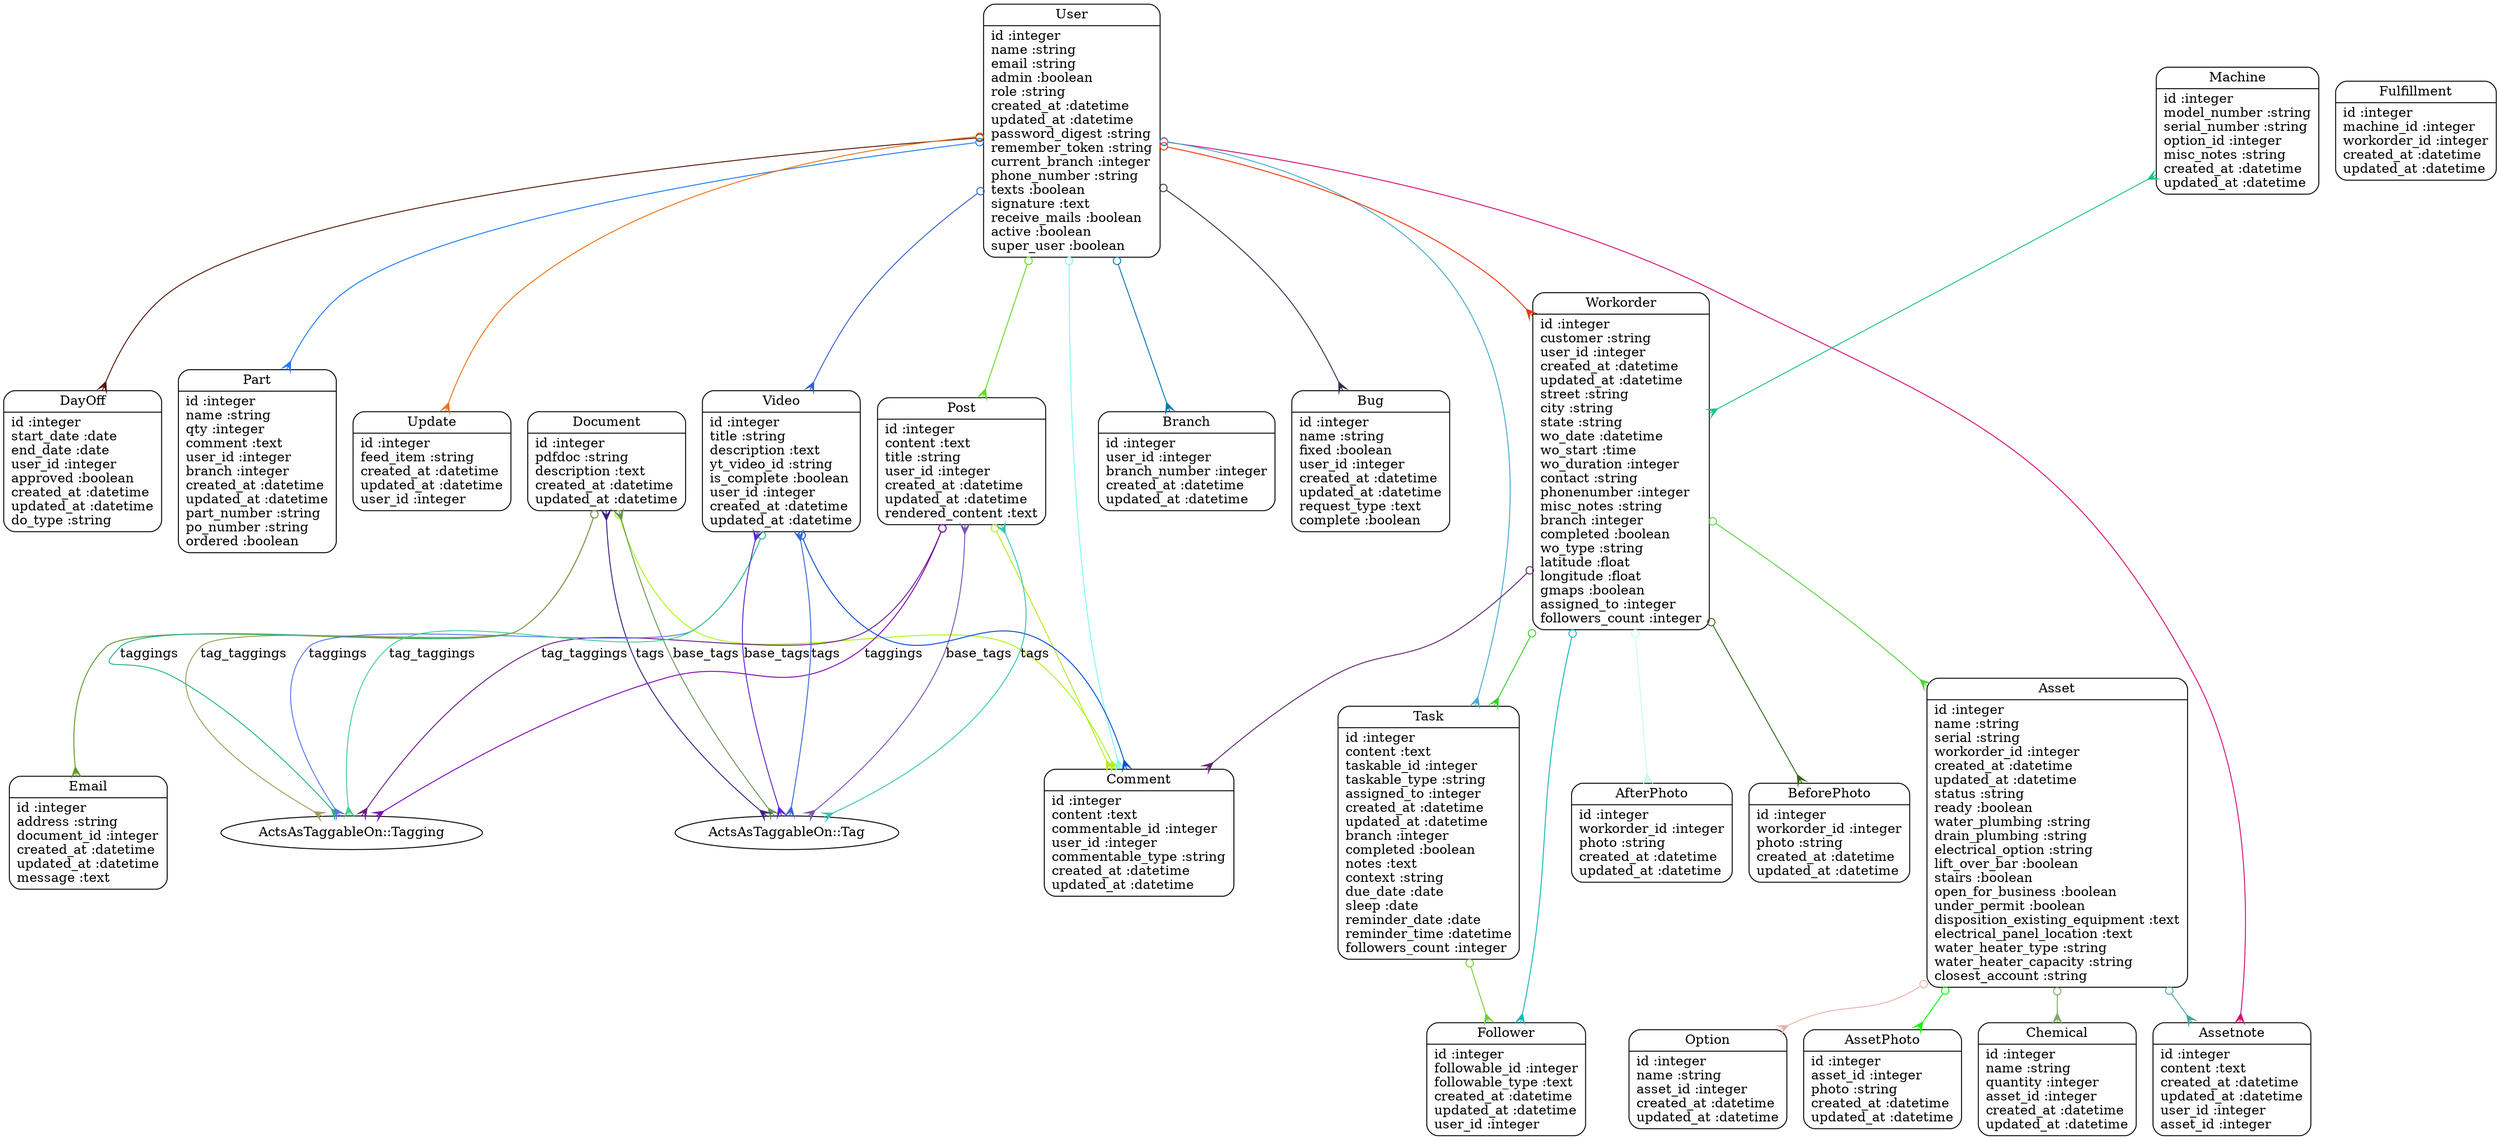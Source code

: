 digraph models_diagram {
	graph[overlap=false, splines=true]
	"AfterPhoto" [shape=Mrecord, label="{AfterPhoto|id :integer\lworkorder_id :integer\lphoto :string\lcreated_at :datetime\lupdated_at :datetime\l}"]
	"Asset" [shape=Mrecord, label="{Asset|id :integer\lname :string\lserial :string\lworkorder_id :integer\lcreated_at :datetime\lupdated_at :datetime\lstatus :string\lready :boolean\lwater_plumbing :string\ldrain_plumbing :string\lelectrical_option :string\llift_over_bar :boolean\lstairs :boolean\lopen_for_business :boolean\lunder_permit :boolean\ldisposition_existing_equipment :text\lelectrical_panel_location :text\lwater_heater_type :string\lwater_heater_capacity :string\lclosest_account :string\l}"]
	"AssetPhoto" [shape=Mrecord, label="{AssetPhoto|id :integer\lasset_id :integer\lphoto :string\lcreated_at :datetime\lupdated_at :datetime\l}"]
	"Assetnote" [shape=Mrecord, label="{Assetnote|id :integer\lcontent :text\lcreated_at :datetime\lupdated_at :datetime\luser_id :integer\lasset_id :integer\l}"]
	"BeforePhoto" [shape=Mrecord, label="{BeforePhoto|id :integer\lworkorder_id :integer\lphoto :string\lcreated_at :datetime\lupdated_at :datetime\l}"]
	"Branch" [shape=Mrecord, label="{Branch|id :integer\luser_id :integer\lbranch_number :integer\lcreated_at :datetime\lupdated_at :datetime\l}"]
	"Bug" [shape=Mrecord, label="{Bug|id :integer\lname :string\lfixed :boolean\luser_id :integer\lcreated_at :datetime\lupdated_at :datetime\lrequest_type :text\lcomplete :boolean\l}"]
	"Chemical" [shape=Mrecord, label="{Chemical|id :integer\lname :string\lquantity :integer\lasset_id :integer\lcreated_at :datetime\lupdated_at :datetime\l}"]
	"Comment" [shape=Mrecord, label="{Comment|id :integer\lcontent :text\lcommentable_id :integer\luser_id :integer\lcommentable_type :string\lcreated_at :datetime\lupdated_at :datetime\l}"]
	"DayOff" [shape=Mrecord, label="{DayOff|id :integer\lstart_date :date\lend_date :date\luser_id :integer\lapproved :boolean\lcreated_at :datetime\lupdated_at :datetime\ldo_type :string\l}"]
	"Document" [shape=Mrecord, label="{Document|id :integer\lpdfdoc :string\ldescription :text\lcreated_at :datetime\lupdated_at :datetime\l}"]
	"Email" [shape=Mrecord, label="{Email|id :integer\laddress :string\ldocument_id :integer\lcreated_at :datetime\lupdated_at :datetime\lmessage :text\l}"]
	"Follower" [shape=Mrecord, label="{Follower|id :integer\lfollowable_id :integer\lfollowable_type :text\lcreated_at :datetime\lupdated_at :datetime\luser_id :integer\l}"]
	"Fulfillment" [shape=Mrecord, label="{Fulfillment|id :integer\lmachine_id :integer\lworkorder_id :integer\lcreated_at :datetime\lupdated_at :datetime\l}"]
	"Machine" [shape=Mrecord, label="{Machine|id :integer\lmodel_number :string\lserial_number :string\loption_id :integer\lmisc_notes :string\lcreated_at :datetime\lupdated_at :datetime\l}"]
	"Option" [shape=Mrecord, label="{Option|id :integer\lname :string\lasset_id :integer\lcreated_at :datetime\lupdated_at :datetime\l}"]
	"Part" [shape=Mrecord, label="{Part|id :integer\lname :string\lqty :integer\lcomment :text\luser_id :integer\lbranch :integer\lcreated_at :datetime\lupdated_at :datetime\lpart_number :string\lpo_number :string\lordered :boolean\l}"]
	"Post" [shape=Mrecord, label="{Post|id :integer\lcontent :text\ltitle :string\luser_id :integer\lcreated_at :datetime\lupdated_at :datetime\lrendered_content :text\l}"]
	"Task" [shape=Mrecord, label="{Task|id :integer\lcontent :text\ltaskable_id :integer\ltaskable_type :string\lassigned_to :integer\lcreated_at :datetime\lupdated_at :datetime\lbranch :integer\lcompleted :boolean\lnotes :text\lcontext :string\ldue_date :date\lsleep :date\lreminder_date :date\lreminder_time :datetime\lfollowers_count :integer\l}"]
	"Update" [shape=Mrecord, label="{Update|id :integer\lfeed_item :string\lcreated_at :datetime\lupdated_at :datetime\luser_id :integer\l}"]
	"User" [shape=Mrecord, label="{User|id :integer\lname :string\lemail :string\ladmin :boolean\lrole :string\lcreated_at :datetime\lupdated_at :datetime\lpassword_digest :string\lremember_token :string\lcurrent_branch :integer\lphone_number :string\ltexts :boolean\lsignature :text\lreceive_mails :boolean\lactive :boolean\lsuper_user :boolean\l}"]
	"Video" [shape=Mrecord, label="{Video|id :integer\ltitle :string\ldescription :text\lyt_video_id :string\lis_complete :boolean\luser_id :integer\lcreated_at :datetime\lupdated_at :datetime\l}"]
	"Workorder" [shape=Mrecord, label="{Workorder|id :integer\lcustomer :string\luser_id :integer\lcreated_at :datetime\lupdated_at :datetime\lstreet :string\lcity :string\lstate :string\lwo_date :datetime\lwo_start :time\lwo_duration :integer\lcontact :string\lphonenumber :integer\lmisc_notes :string\lbranch :integer\lcompleted :boolean\lwo_type :string\llatitude :float\llongitude :float\lgmaps :boolean\lassigned_to :integer\lfollowers_count :integer\l}"]
	"Asset" -> "Chemical" [arrowtail=odot, arrowhead=crow, dir=both color="#7AA864"]
	"Asset" -> "Option" [arrowtail=odot, arrowhead=crow, dir=both color="#E5B3AB"]
	"Asset" -> "Assetnote" [arrowtail=odot, arrowhead=crow, dir=both color="#47A69D"]
	"Asset" -> "AssetPhoto" [arrowtail=odot, arrowhead=crow, dir=both color="#04FB02"]
	"Document" -> "ActsAsTaggableOn::Tagging" [label="taggings", arrowtail=odot, arrowhead=crow, dir=both color="#24B580"]
	"Document" -> "ActsAsTaggableOn::Tag" [label="base_tags", arrowtail=crow, arrowhead=crow, dir=both color="#689553"]
	"Document" -> "ActsAsTaggableOn::Tagging" [label="tag_taggings", arrowtail=odot, arrowhead=crow, dir=both color="#A19C5A"]
	"Document" -> "ActsAsTaggableOn::Tag" [label="tags", arrowtail=crow, arrowhead=crow, dir=both color="#3B1F83"]
	"Document" -> "Email" [arrowtail=odot, arrowhead=crow, dir=both color="#5E982D"]
	"Document" -> "Comment" [arrowtail=odot, arrowhead=crow, dir=both color="#A9F90C"]
	"Machine" -> "Workorder" [arrowtail=crow, arrowhead=crow, dir=both color="#1AC382"]
	"Post" -> "ActsAsTaggableOn::Tagging" [label="taggings", arrowtail=odot, arrowhead=crow, dir=both color="#7E06B7"]
	"Post" -> "ActsAsTaggableOn::Tag" [label="base_tags", arrowtail=crow, arrowhead=crow, dir=both color="#7B54B5"]
	"Post" -> "ActsAsTaggableOn::Tagging" [label="tag_taggings", arrowtail=odot, arrowhead=crow, dir=both color="#6C1E88"]
	"Post" -> "ActsAsTaggableOn::Tag" [label="tags", arrowtail=crow, arrowhead=crow, dir=both color="#39C7B1"]
	"Post" -> "Comment" [arrowtail=odot, arrowhead=crow, dir=both color="#B9E81C"]
	"Task" -> "Follower" [arrowtail=odot, arrowhead=crow, dir=both color="#70CD33"]
	"User" -> "Workorder" [arrowtail=odot, arrowhead=crow, dir=both color="#F8340A"]
	"User" -> "Update" [arrowtail=odot, arrowhead=crow, dir=both color="#ED7217"]
	"User" -> "Assetnote" [arrowtail=odot, arrowhead=crow, dir=both color="#D60E73"]
	"User" -> "Bug" [arrowtail=odot, arrowhead=crow, dir=both color="#3B2B49"]
	"User" -> "Part" [arrowtail=odot, arrowhead=crow, dir=both color="#1B7BF2"]
	"User" -> "Comment" [arrowtail=odot, arrowhead=crow, dir=both color="#7DF9F5"]
	"User" -> "Video" [arrowtail=odot, arrowhead=crow, dir=both color="#3660D3"]
	"User" -> "Post" [arrowtail=odot, arrowhead=crow, dir=both color="#66DB1C"]
	"User" -> "DayOff" [arrowtail=odot, arrowhead=crow, dir=both color="#55140A"]
	"User" -> "Branch" [arrowtail=odot, arrowhead=crow, dir=both color="#0777B5"]
	"User" -> "Task" [arrowtail=odot, arrowhead=crow, dir=both color="#46AAD0"]
	"Video" -> "ActsAsTaggableOn::Tagging" [label="taggings", arrowtail=odot, arrowhead=crow, dir=both color="#5B75F3"]
	"Video" -> "ActsAsTaggableOn::Tag" [label="base_tags", arrowtail=crow, arrowhead=crow, dir=both color="#5D25D2"]
	"Video" -> "ActsAsTaggableOn::Tagging" [label="tag_taggings", arrowtail=odot, arrowhead=crow, dir=both color="#41D190"]
	"Video" -> "ActsAsTaggableOn::Tag" [label="tags", arrowtail=crow, arrowhead=crow, dir=both color="#3968D8"]
	"Video" -> "Comment" [arrowtail=odot, arrowhead=crow, dir=both color="#034FCC"]
	"Workorder" -> "Asset" [arrowtail=odot, arrowhead=crow, dir=both color="#54D53B"]
	"Workorder" -> "BeforePhoto" [arrowtail=odot, arrowhead=crow, dir=both color="#336A1C"]
	"Workorder" -> "AfterPhoto" [arrowtail=odot, arrowhead=crow, dir=both color="#C0FBF0"]
	"Workorder" -> "Comment" [arrowtail=odot, arrowhead=crow, dir=both color="#5F286B"]
	"Workorder" -> "Task" [arrowtail=odot, arrowhead=crow, dir=both color="#32D425"]
	"Workorder" -> "Follower" [arrowtail=odot, arrowhead=crow, dir=both color="#10B9BA"]
}
